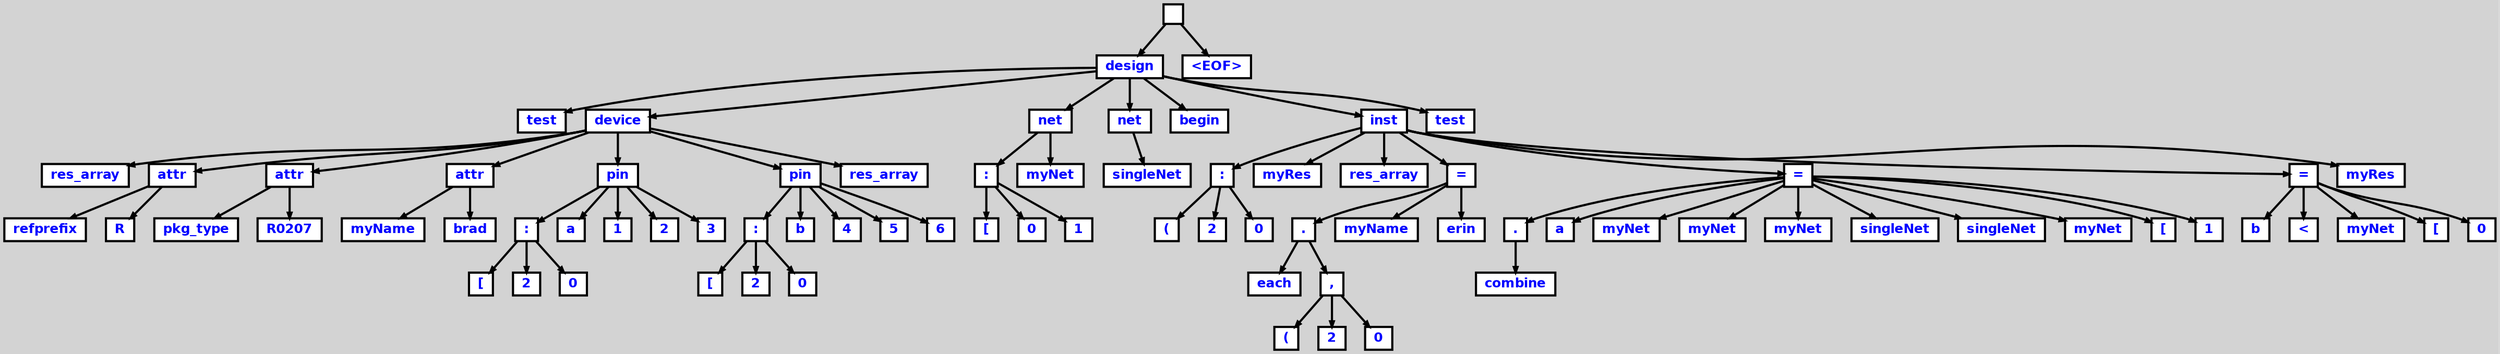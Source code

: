 digraph {

	ordering=out;
	ranksep=.4;
	bgcolor="lightgrey"; node [shape=box, fixedsize=false, fontsize=12, fontname="Helvetica-bold", fontcolor="blue"
		width=.25, height=.25, color="black", fillcolor="white", style="filled, solid, bold"];
	edge [arrowsize=.5, color="black", style="bold"]

  n0 [label=""];
  n1 [label="design"];
  n1 [label="design"];
  n2 [label="test"];
  n3 [label="device"];
  n3 [label="device"];
  n4 [label="res_array"];
  n5 [label="attr"];
  n5 [label="attr"];
  n6 [label="refprefix"];
  n7 [label="R"];
  n8 [label="attr"];
  n8 [label="attr"];
  n9 [label="pkg_type"];
  n10 [label="R0207"];
  n11 [label="attr"];
  n11 [label="attr"];
  n12 [label="myName"];
  n13 [label="brad"];
  n14 [label="pin"];
  n14 [label="pin"];
  n15 [label=":"];
  n15 [label=":"];
  n16 [label="["];
  n17 [label="2"];
  n18 [label="0"];
  n19 [label="a"];
  n20 [label="1"];
  n21 [label="2"];
  n22 [label="3"];
  n23 [label="pin"];
  n23 [label="pin"];
  n24 [label=":"];
  n24 [label=":"];
  n25 [label="["];
  n26 [label="2"];
  n27 [label="0"];
  n28 [label="b"];
  n29 [label="4"];
  n30 [label="5"];
  n31 [label="6"];
  n32 [label="res_array"];
  n33 [label="net"];
  n33 [label="net"];
  n34 [label=":"];
  n34 [label=":"];
  n35 [label="["];
  n36 [label="0"];
  n37 [label="1"];
  n38 [label="myNet"];
  n39 [label="net"];
  n39 [label="net"];
  n40 [label="singleNet"];
  n41 [label="begin"];
  n42 [label="inst"];
  n42 [label="inst"];
  n43 [label=":"];
  n43 [label=":"];
  n44 [label="("];
  n45 [label="2"];
  n46 [label="0"];
  n47 [label="myRes"];
  n48 [label="res_array"];
  n49 [label="="];
  n49 [label="="];
  n50 [label="."];
  n50 [label="."];
  n51 [label="each"];
  n52 [label=","];
  n52 [label=","];
  n53 [label="("];
  n54 [label="2"];
  n55 [label="0"];
  n56 [label="myName"];
  n57 [label="erin"];
  n58 [label="="];
  n58 [label="="];
  n59 [label="."];
  n59 [label="."];
  n60 [label="combine"];
  n61 [label="a"];
  n62 [label="myNet"];
  n63 [label="myNet"];
  n64 [label="myNet"];
  n65 [label="singleNet"];
  n66 [label="singleNet"];
  n67 [label="myNet"];
  n68 [label="["];
  n69 [label="1"];
  n70 [label="="];
  n70 [label="="];
  n71 [label="b"];
  n72 [label="<"];
  n73 [label="myNet"];
  n74 [label="["];
  n75 [label="0"];
  n76 [label="myRes"];
  n77 [label="test"];
  n78 [label="<EOF>"];

  n0 -> n1 // "" -> "design"
  n1 -> n2 // "design" -> "test"
  n1 -> n3 // "design" -> "device"
  n3 -> n4 // "device" -> "res_array"
  n3 -> n5 // "device" -> "attr"
  n5 -> n6 // "attr" -> "refprefix"
  n5 -> n7 // "attr" -> "R"
  n3 -> n8 // "device" -> "attr"
  n8 -> n9 // "attr" -> "pkg_type"
  n8 -> n10 // "attr" -> "R0207"
  n3 -> n11 // "device" -> "attr"
  n11 -> n12 // "attr" -> "myName"
  n11 -> n13 // "attr" -> "brad"
  n3 -> n14 // "device" -> "pin"
  n14 -> n15 // "pin" -> ":"
  n15 -> n16 // ":" -> "["
  n15 -> n17 // ":" -> "2"
  n15 -> n18 // ":" -> "0"
  n14 -> n19 // "pin" -> "a"
  n14 -> n20 // "pin" -> "1"
  n14 -> n21 // "pin" -> "2"
  n14 -> n22 // "pin" -> "3"
  n3 -> n23 // "device" -> "pin"
  n23 -> n24 // "pin" -> ":"
  n24 -> n25 // ":" -> "["
  n24 -> n26 // ":" -> "2"
  n24 -> n27 // ":" -> "0"
  n23 -> n28 // "pin" -> "b"
  n23 -> n29 // "pin" -> "4"
  n23 -> n30 // "pin" -> "5"
  n23 -> n31 // "pin" -> "6"
  n3 -> n32 // "device" -> "res_array"
  n1 -> n33 // "design" -> "net"
  n33 -> n34 // "net" -> ":"
  n34 -> n35 // ":" -> "["
  n34 -> n36 // ":" -> "0"
  n34 -> n37 // ":" -> "1"
  n33 -> n38 // "net" -> "myNet"
  n1 -> n39 // "design" -> "net"
  n39 -> n40 // "net" -> "singleNet"
  n1 -> n41 // "design" -> "begin"
  n1 -> n42 // "design" -> "inst"
  n42 -> n43 // "inst" -> ":"
  n43 -> n44 // ":" -> "("
  n43 -> n45 // ":" -> "2"
  n43 -> n46 // ":" -> "0"
  n42 -> n47 // "inst" -> "myRes"
  n42 -> n48 // "inst" -> "res_array"
  n42 -> n49 // "inst" -> "="
  n49 -> n50 // "=" -> "."
  n50 -> n51 // "." -> "each"
  n50 -> n52 // "." -> ","
  n52 -> n53 // "," -> "("
  n52 -> n54 // "," -> "2"
  n52 -> n55 // "," -> "0"
  n49 -> n56 // "=" -> "myName"
  n49 -> n57 // "=" -> "erin"
  n42 -> n58 // "inst" -> "="
  n58 -> n59 // "=" -> "."
  n59 -> n60 // "." -> "combine"
  n58 -> n61 // "=" -> "a"
  n58 -> n62 // "=" -> "myNet"
  n58 -> n63 // "=" -> "myNet"
  n58 -> n64 // "=" -> "myNet"
  n58 -> n65 // "=" -> "singleNet"
  n58 -> n66 // "=" -> "singleNet"
  n58 -> n67 // "=" -> "myNet"
  n58 -> n68 // "=" -> "["
  n58 -> n69 // "=" -> "1"
  n42 -> n70 // "inst" -> "="
  n70 -> n71 // "=" -> "b"
  n70 -> n72 // "=" -> "<"
  n70 -> n73 // "=" -> "myNet"
  n70 -> n74 // "=" -> "["
  n70 -> n75 // "=" -> "0"
  n42 -> n76 // "inst" -> "myRes"
  n1 -> n77 // "design" -> "test"
  n0 -> n78 // "" -> "<EOF>"

}
